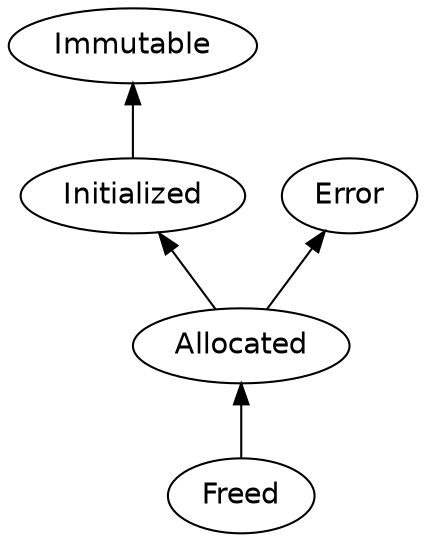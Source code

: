 digraph XErrorBranch {rankdir=BT; node [fontname = "helvetica"]; margin=0; Freed->Allocated->Initialized->Immutable; Allocated->Error;}
